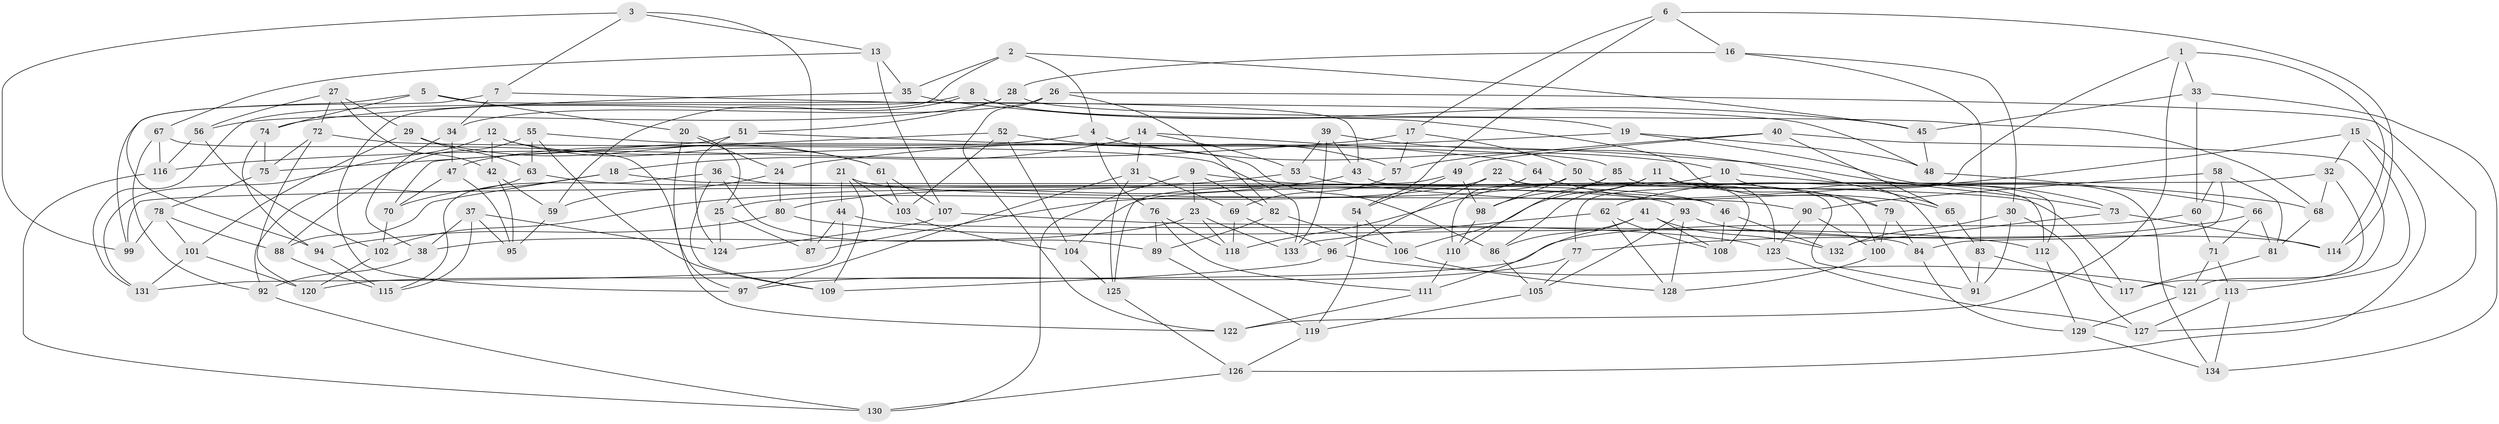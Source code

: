// Generated by graph-tools (version 1.1) at 2025/11/02/27/25 16:11:49]
// undirected, 134 vertices, 268 edges
graph export_dot {
graph [start="1"]
  node [color=gray90,style=filled];
  1;
  2;
  3;
  4;
  5;
  6;
  7;
  8;
  9;
  10;
  11;
  12;
  13;
  14;
  15;
  16;
  17;
  18;
  19;
  20;
  21;
  22;
  23;
  24;
  25;
  26;
  27;
  28;
  29;
  30;
  31;
  32;
  33;
  34;
  35;
  36;
  37;
  38;
  39;
  40;
  41;
  42;
  43;
  44;
  45;
  46;
  47;
  48;
  49;
  50;
  51;
  52;
  53;
  54;
  55;
  56;
  57;
  58;
  59;
  60;
  61;
  62;
  63;
  64;
  65;
  66;
  67;
  68;
  69;
  70;
  71;
  72;
  73;
  74;
  75;
  76;
  77;
  78;
  79;
  80;
  81;
  82;
  83;
  84;
  85;
  86;
  87;
  88;
  89;
  90;
  91;
  92;
  93;
  94;
  95;
  96;
  97;
  98;
  99;
  100;
  101;
  102;
  103;
  104;
  105;
  106;
  107;
  108;
  109;
  110;
  111;
  112;
  113;
  114;
  115;
  116;
  117;
  118;
  119;
  120;
  121;
  122;
  123;
  124;
  125;
  126;
  127;
  128;
  129;
  130;
  131;
  132;
  133;
  134;
  1 -- 33;
  1 -- 122;
  1 -- 77;
  1 -- 114;
  2 -- 4;
  2 -- 97;
  2 -- 35;
  2 -- 45;
  3 -- 13;
  3 -- 87;
  3 -- 99;
  3 -- 7;
  4 -- 76;
  4 -- 47;
  4 -- 10;
  5 -- 74;
  5 -- 43;
  5 -- 20;
  5 -- 94;
  6 -- 54;
  6 -- 16;
  6 -- 114;
  6 -- 17;
  7 -- 99;
  7 -- 48;
  7 -- 34;
  8 -- 19;
  8 -- 79;
  8 -- 131;
  8 -- 59;
  9 -- 82;
  9 -- 130;
  9 -- 46;
  9 -- 23;
  10 -- 104;
  10 -- 91;
  10 -- 73;
  11 -- 106;
  11 -- 123;
  11 -- 86;
  11 -- 79;
  12 -- 86;
  12 -- 131;
  12 -- 61;
  12 -- 42;
  13 -- 107;
  13 -- 35;
  13 -- 67;
  14 -- 53;
  14 -- 31;
  14 -- 64;
  14 -- 18;
  15 -- 32;
  15 -- 126;
  15 -- 62;
  15 -- 113;
  16 -- 28;
  16 -- 30;
  16 -- 83;
  17 -- 116;
  17 -- 57;
  17 -- 50;
  18 -- 88;
  18 -- 70;
  18 -- 117;
  19 -- 24;
  19 -- 48;
  19 -- 134;
  20 -- 25;
  20 -- 97;
  20 -- 24;
  21 -- 90;
  21 -- 103;
  21 -- 109;
  21 -- 44;
  22 -- 112;
  22 -- 108;
  22 -- 96;
  22 -- 25;
  23 -- 38;
  23 -- 133;
  23 -- 118;
  24 -- 59;
  24 -- 80;
  25 -- 87;
  25 -- 124;
  26 -- 34;
  26 -- 127;
  26 -- 82;
  26 -- 122;
  27 -- 72;
  27 -- 56;
  27 -- 42;
  27 -- 29;
  28 -- 68;
  28 -- 51;
  28 -- 56;
  29 -- 63;
  29 -- 61;
  29 -- 101;
  30 -- 132;
  30 -- 127;
  30 -- 91;
  31 -- 125;
  31 -- 69;
  31 -- 97;
  32 -- 99;
  32 -- 68;
  32 -- 117;
  33 -- 60;
  33 -- 45;
  33 -- 134;
  34 -- 38;
  34 -- 47;
  35 -- 74;
  35 -- 45;
  36 -- 46;
  36 -- 89;
  36 -- 109;
  36 -- 115;
  37 -- 95;
  37 -- 115;
  37 -- 38;
  37 -- 124;
  38 -- 92;
  39 -- 65;
  39 -- 133;
  39 -- 53;
  39 -- 43;
  40 -- 57;
  40 -- 121;
  40 -- 65;
  40 -- 49;
  41 -- 108;
  41 -- 86;
  41 -- 132;
  41 -- 111;
  42 -- 95;
  42 -- 59;
  43 -- 91;
  43 -- 80;
  44 -- 87;
  44 -- 84;
  44 -- 131;
  45 -- 48;
  46 -- 132;
  46 -- 108;
  47 -- 70;
  47 -- 95;
  48 -- 66;
  49 -- 54;
  49 -- 125;
  49 -- 98;
  50 -- 98;
  50 -- 87;
  50 -- 112;
  51 -- 73;
  51 -- 75;
  51 -- 124;
  52 -- 57;
  52 -- 104;
  52 -- 103;
  52 -- 70;
  53 -- 102;
  53 -- 68;
  54 -- 106;
  54 -- 119;
  55 -- 88;
  55 -- 85;
  55 -- 109;
  55 -- 63;
  56 -- 116;
  56 -- 102;
  57 -- 69;
  58 -- 84;
  58 -- 81;
  58 -- 90;
  58 -- 60;
  59 -- 95;
  60 -- 120;
  60 -- 71;
  61 -- 103;
  61 -- 107;
  62 -- 128;
  62 -- 108;
  62 -- 133;
  63 -- 92;
  63 -- 93;
  64 -- 65;
  64 -- 110;
  64 -- 118;
  65 -- 83;
  66 -- 81;
  66 -- 71;
  66 -- 77;
  67 -- 92;
  67 -- 116;
  67 -- 122;
  68 -- 81;
  69 -- 96;
  69 -- 118;
  70 -- 102;
  71 -- 121;
  71 -- 113;
  72 -- 75;
  72 -- 133;
  72 -- 120;
  73 -- 114;
  73 -- 132;
  74 -- 94;
  74 -- 75;
  75 -- 78;
  76 -- 111;
  76 -- 118;
  76 -- 89;
  77 -- 105;
  77 -- 97;
  78 -- 101;
  78 -- 99;
  78 -- 88;
  79 -- 84;
  79 -- 100;
  80 -- 94;
  80 -- 112;
  81 -- 117;
  82 -- 106;
  82 -- 89;
  83 -- 91;
  83 -- 117;
  84 -- 129;
  85 -- 100;
  85 -- 98;
  85 -- 110;
  86 -- 105;
  88 -- 115;
  89 -- 119;
  90 -- 123;
  90 -- 100;
  92 -- 130;
  93 -- 128;
  93 -- 114;
  93 -- 105;
  94 -- 115;
  96 -- 121;
  96 -- 109;
  98 -- 110;
  100 -- 128;
  101 -- 120;
  101 -- 131;
  102 -- 120;
  103 -- 104;
  104 -- 125;
  105 -- 119;
  106 -- 128;
  107 -- 124;
  107 -- 123;
  110 -- 111;
  111 -- 122;
  112 -- 129;
  113 -- 134;
  113 -- 127;
  116 -- 130;
  119 -- 126;
  121 -- 129;
  123 -- 127;
  125 -- 126;
  126 -- 130;
  129 -- 134;
}
